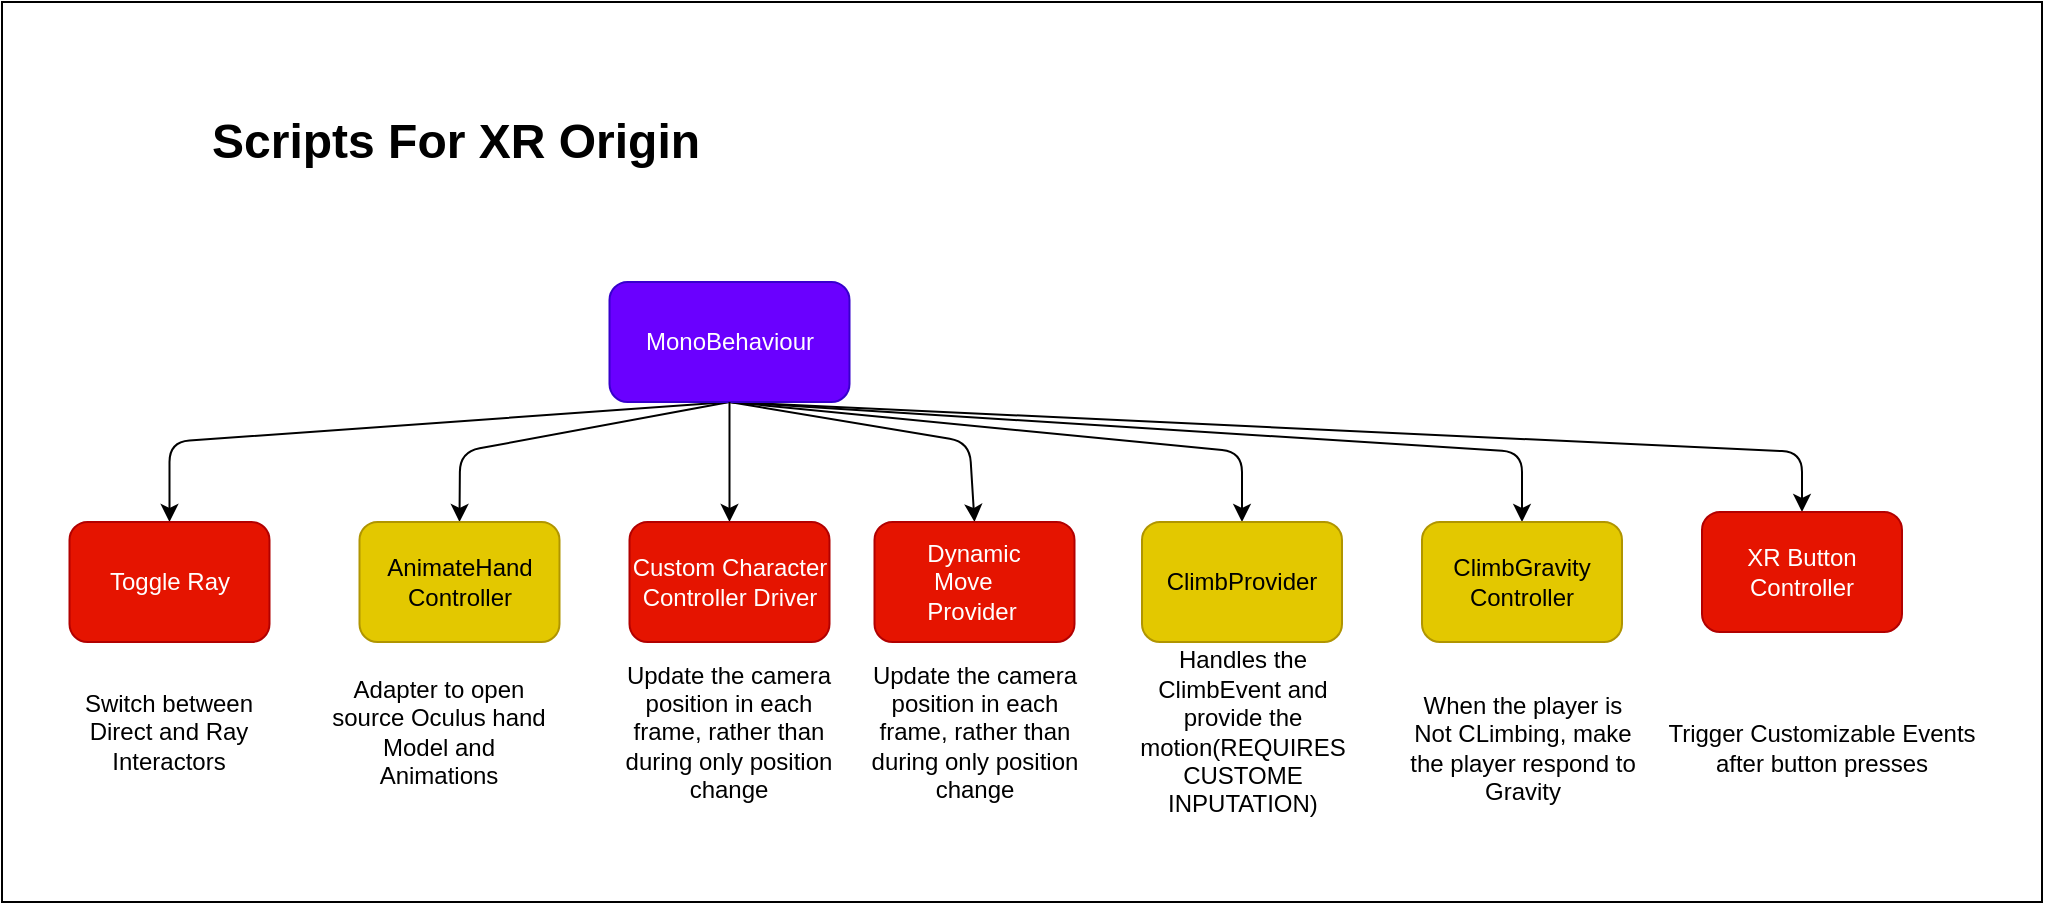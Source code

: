 <mxfile>
    <diagram id="kldG0cRUDw7tCzsneLL4" name="Page-1">
        <mxGraphModel dx="2285" dy="1155" grid="1" gridSize="10" guides="1" tooltips="1" connect="1" arrows="1" fold="1" page="1" pageScale="1" pageWidth="2000" pageHeight="2000" math="0" shadow="0">
            <root>
                <mxCell id="0"/>
                <mxCell id="1" parent="0"/>
                <mxCell id="83" value="" style="rounded=0;whiteSpace=wrap;html=1;glass=0;fillStyle=solid;strokeColor=default;fillColor=default;gradientColor=none;gradientDirection=north;" vertex="1" parent="1">
                    <mxGeometry x="380" y="1030" width="1020" height="450" as="geometry"/>
                </mxCell>
                <mxCell id="84" value="&lt;h1&gt;Scripts For XR Origin&lt;/h1&gt;" style="text;html=1;strokeColor=none;fillColor=none;spacing=5;spacingTop=-20;whiteSpace=wrap;overflow=hidden;rounded=0;glass=0;fillStyle=solid;" vertex="1" parent="1">
                    <mxGeometry x="480" y="1080" width="290" height="60" as="geometry"/>
                </mxCell>
                <mxCell id="85" style="edgeStyle=none;html=1;exitX=0.5;exitY=1;exitDx=0;exitDy=0;entryX=0.5;entryY=0;entryDx=0;entryDy=0;" edge="1" parent="1" source="91" target="92">
                    <mxGeometry relative="1" as="geometry">
                        <Array as="points">
                            <mxPoint x="463.75" y="1250"/>
                        </Array>
                    </mxGeometry>
                </mxCell>
                <mxCell id="86" style="edgeStyle=none;html=1;exitX=0.5;exitY=1;exitDx=0;exitDy=0;entryX=0.5;entryY=0;entryDx=0;entryDy=0;" edge="1" parent="1" source="91" target="94">
                    <mxGeometry relative="1" as="geometry">
                        <Array as="points">
                            <mxPoint x="609" y="1255"/>
                        </Array>
                    </mxGeometry>
                </mxCell>
                <mxCell id="87" style="edgeStyle=none;html=1;exitX=0.5;exitY=1;exitDx=0;exitDy=0;entryX=0.5;entryY=0;entryDx=0;entryDy=0;fontColor=#FFFFFF;" edge="1" parent="1" source="91" target="98">
                    <mxGeometry relative="1" as="geometry">
                        <Array as="points">
                            <mxPoint x="863.75" y="1250"/>
                        </Array>
                    </mxGeometry>
                </mxCell>
                <mxCell id="88" style="edgeStyle=none;html=1;exitX=0.5;exitY=1;exitDx=0;exitDy=0;entryX=0.5;entryY=0;entryDx=0;entryDy=0;" edge="1" parent="1" source="91" target="101">
                    <mxGeometry relative="1" as="geometry">
                        <Array as="points">
                            <mxPoint x="1000" y="1255"/>
                        </Array>
                    </mxGeometry>
                </mxCell>
                <mxCell id="89" style="edgeStyle=none;html=1;exitX=0.5;exitY=1;exitDx=0;exitDy=0;entryX=0.5;entryY=0;entryDx=0;entryDy=0;" edge="1" parent="1" source="91" target="103">
                    <mxGeometry relative="1" as="geometry">
                        <Array as="points">
                            <mxPoint x="1140" y="1255"/>
                        </Array>
                    </mxGeometry>
                </mxCell>
                <mxCell id="90" style="edgeStyle=none;html=1;exitX=0.5;exitY=1;exitDx=0;exitDy=0;entryX=0.5;entryY=0;entryDx=0;entryDy=0;" edge="1" parent="1" source="91" target="105">
                    <mxGeometry relative="1" as="geometry">
                        <Array as="points">
                            <mxPoint x="1280" y="1255"/>
                        </Array>
                    </mxGeometry>
                </mxCell>
                <mxCell id="91" value="MonoBehaviour" style="rounded=1;whiteSpace=wrap;html=1;fillColor=#6a00ff;fontColor=#ffffff;strokeColor=#3700CC;" vertex="1" parent="1">
                    <mxGeometry x="683.75" y="1170" width="120" height="60" as="geometry"/>
                </mxCell>
                <mxCell id="92" value="Toggle Ray" style="rounded=1;whiteSpace=wrap;html=1;glass=0;fillStyle=solid;strokeColor=#B20000;fillColor=#e51400;gradientDirection=north;fontColor=#ffffff;" vertex="1" parent="1">
                    <mxGeometry x="413.75" y="1290" width="100" height="60" as="geometry"/>
                </mxCell>
                <mxCell id="93" value="Switch between Direct and Ray Interactors" style="text;html=1;strokeColor=none;fillColor=none;align=center;verticalAlign=middle;whiteSpace=wrap;rounded=0;" vertex="1" parent="1">
                    <mxGeometry x="406.25" y="1360" width="115" height="70" as="geometry"/>
                </mxCell>
                <mxCell id="94" value="AnimateHand&lt;br&gt;Controller" style="rounded=1;whiteSpace=wrap;html=1;glass=0;fillStyle=solid;strokeColor=#B09500;fillColor=#e3c800;gradientDirection=north;fontColor=#000000;" vertex="1" parent="1">
                    <mxGeometry x="558.75" y="1290" width="100" height="60" as="geometry"/>
                </mxCell>
                <mxCell id="95" value="Adapter to open source Oculus hand&lt;br&gt;Model and Animations" style="text;html=1;strokeColor=none;fillColor=none;align=center;verticalAlign=middle;whiteSpace=wrap;rounded=0;" vertex="1" parent="1">
                    <mxGeometry x="541.25" y="1360" width="115" height="70" as="geometry"/>
                </mxCell>
                <mxCell id="96" style="edgeStyle=none;html=1;entryX=0.5;entryY=0;entryDx=0;entryDy=0;exitX=0.5;exitY=1;exitDx=0;exitDy=0;" edge="1" parent="1" source="91">
                    <mxGeometry relative="1" as="geometry">
                        <mxPoint x="613.75" y="1230" as="sourcePoint"/>
                        <mxPoint x="743.75" y="1290" as="targetPoint"/>
                        <Array as="points">
                            <mxPoint x="743.75" y="1250"/>
                        </Array>
                    </mxGeometry>
                </mxCell>
                <mxCell id="97" value="Update the camera position in each frame, rather than during only position change" style="text;html=1;strokeColor=none;fillColor=none;align=center;verticalAlign=middle;whiteSpace=wrap;rounded=0;" vertex="1" parent="1">
                    <mxGeometry x="686.25" y="1360" width="115" height="70" as="geometry"/>
                </mxCell>
                <mxCell id="98" value="&lt;div style=&quot;text-align: left;&quot;&gt;&lt;span style=&quot;background-color: initial;&quot;&gt;&lt;font color=&quot;#ffffff&quot;&gt;Dynamic&lt;/font&gt;&lt;/span&gt;&lt;/div&gt;&lt;div style=&quot;text-align: left;&quot;&gt;&lt;span style=&quot;background-color: initial;&quot;&gt;&lt;font color=&quot;#ffffff&quot;&gt;&amp;nbsp;Move&amp;nbsp;&lt;/font&gt;&lt;/span&gt;&lt;/div&gt;&lt;div style=&quot;text-align: left;&quot;&gt;&lt;span style=&quot;background-color: initial;&quot;&gt;&lt;font color=&quot;#ffffff&quot;&gt;Provider&lt;/font&gt;&lt;/span&gt;&lt;/div&gt;" style="rounded=1;whiteSpace=wrap;html=1;glass=0;fillStyle=solid;strokeColor=#B20000;fillColor=#e51400;gradientDirection=north;fontColor=#ffffff;" vertex="1" parent="1">
                    <mxGeometry x="816.25" y="1290" width="100" height="60" as="geometry"/>
                </mxCell>
                <mxCell id="99" value="Update the camera position in each frame, rather than during only position change" style="text;html=1;strokeColor=none;fillColor=none;align=center;verticalAlign=middle;whiteSpace=wrap;rounded=0;" vertex="1" parent="1">
                    <mxGeometry x="808.75" y="1360" width="115" height="70" as="geometry"/>
                </mxCell>
                <mxCell id="100" value="Custom Character&lt;br&gt;Controller Driver" style="rounded=1;whiteSpace=wrap;html=1;glass=0;fillStyle=solid;strokeColor=#B20000;fillColor=#e51400;gradientDirection=north;fontColor=#ffffff;" vertex="1" parent="1">
                    <mxGeometry x="693.75" y="1290" width="100" height="60" as="geometry"/>
                </mxCell>
                <mxCell id="101" value="ClimbProvider" style="rounded=1;whiteSpace=wrap;html=1;glass=0;fillStyle=solid;strokeColor=#B09500;fillColor=#e3c800;gradientDirection=north;fontColor=#000000;" vertex="1" parent="1">
                    <mxGeometry x="950" y="1290" width="100" height="60" as="geometry"/>
                </mxCell>
                <mxCell id="102" value="Handles the ClimbEvent and provide the motion(REQUIRES CUSTOME INPUTATION)" style="text;html=1;strokeColor=none;fillColor=none;align=center;verticalAlign=middle;whiteSpace=wrap;rounded=0;" vertex="1" parent="1">
                    <mxGeometry x="942.5" y="1360" width="115" height="70" as="geometry"/>
                </mxCell>
                <mxCell id="103" value="ClimbGravity&lt;br&gt;Controller" style="rounded=1;whiteSpace=wrap;html=1;glass=0;fillStyle=solid;strokeColor=#B09500;fillColor=#e3c800;gradientDirection=north;fontColor=#000000;" vertex="1" parent="1">
                    <mxGeometry x="1090" y="1290" width="100" height="60" as="geometry"/>
                </mxCell>
                <mxCell id="104" value="When the player is Not CLimbing, make the player respond to Gravity" style="text;html=1;strokeColor=none;fillColor=none;align=center;verticalAlign=middle;whiteSpace=wrap;rounded=0;" vertex="1" parent="1">
                    <mxGeometry x="1082.5" y="1360" width="115" height="85" as="geometry"/>
                </mxCell>
                <mxCell id="105" value="XR Button Controller" style="rounded=1;whiteSpace=wrap;html=1;glass=0;fillStyle=solid;strokeColor=#B20000;fillColor=#e51400;gradientDirection=north;fontColor=#ffffff;" vertex="1" parent="1">
                    <mxGeometry x="1230" y="1285" width="100" height="60" as="geometry"/>
                </mxCell>
                <mxCell id="106" value="Trigger Customizable Events after button presses" style="text;html=1;strokeColor=none;fillColor=none;align=center;verticalAlign=middle;whiteSpace=wrap;rounded=0;" vertex="1" parent="1">
                    <mxGeometry x="1210" y="1377.5" width="160" height="50" as="geometry"/>
                </mxCell>
            </root>
        </mxGraphModel>
    </diagram>
</mxfile>